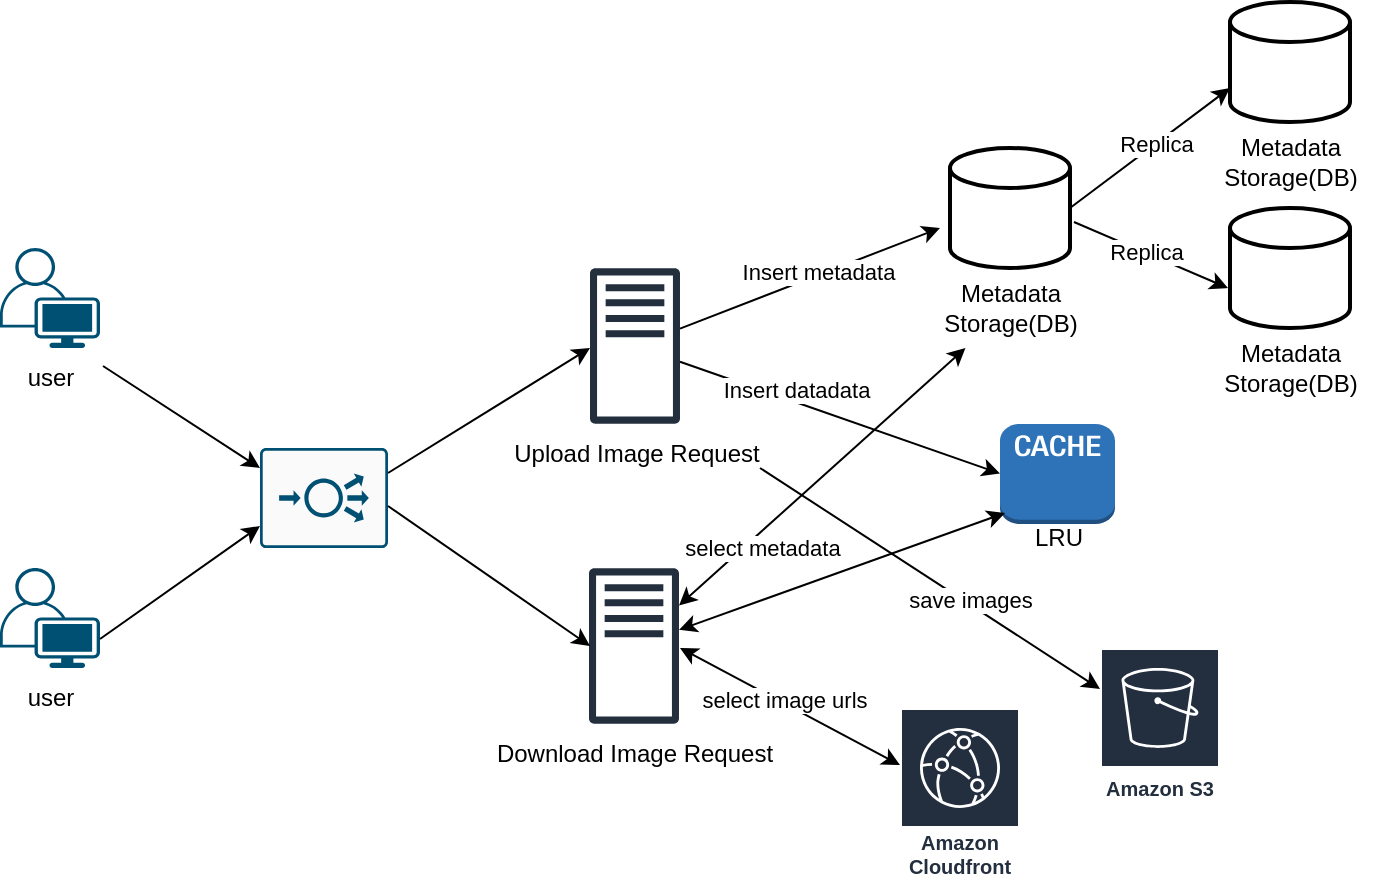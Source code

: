 <mxfile version="24.7.6">
  <diagram name="페이지-1" id="_Jpn-a0KIjrxWkHO4Z-G">
    <mxGraphModel dx="794" dy="589" grid="1" gridSize="10" guides="1" tooltips="1" connect="1" arrows="1" fold="1" page="1" pageScale="1" pageWidth="827" pageHeight="1169" math="0" shadow="0">
      <root>
        <mxCell id="0" />
        <mxCell id="1" parent="0" />
        <mxCell id="I-csYgQDNPIn-90o975r-1" value="" style="points=[[0.35,0,0],[0.98,0.51,0],[1,0.71,0],[0.67,1,0],[0,0.795,0],[0,0.65,0]];verticalLabelPosition=bottom;sketch=0;html=1;verticalAlign=top;aspect=fixed;align=center;pointerEvents=1;shape=mxgraph.cisco19.user;fillColor=#005073;strokeColor=none;" vertex="1" parent="1">
          <mxGeometry x="40" y="190" width="50" height="50" as="geometry" />
        </mxCell>
        <mxCell id="I-csYgQDNPIn-90o975r-2" value="" style="points=[[0.35,0,0],[0.98,0.51,0],[1,0.71,0],[0.67,1,0],[0,0.795,0],[0,0.65,0]];verticalLabelPosition=bottom;sketch=0;html=1;verticalAlign=top;aspect=fixed;align=center;pointerEvents=1;shape=mxgraph.cisco19.user;fillColor=#005073;strokeColor=none;" vertex="1" parent="1">
          <mxGeometry x="40" y="350" width="50" height="50" as="geometry" />
        </mxCell>
        <mxCell id="I-csYgQDNPIn-90o975r-3" value="user" style="text;html=1;align=center;verticalAlign=middle;resizable=0;points=[];autosize=1;strokeColor=none;fillColor=none;" vertex="1" parent="1">
          <mxGeometry x="40" y="240" width="50" height="30" as="geometry" />
        </mxCell>
        <mxCell id="I-csYgQDNPIn-90o975r-4" value="user" style="text;html=1;align=center;verticalAlign=middle;resizable=0;points=[];autosize=1;strokeColor=none;fillColor=none;" vertex="1" parent="1">
          <mxGeometry x="40" y="400" width="50" height="30" as="geometry" />
        </mxCell>
        <mxCell id="I-csYgQDNPIn-90o975r-5" value="" style="sketch=0;outlineConnect=0;fontColor=#232F3E;gradientColor=none;fillColor=#232F3D;strokeColor=none;dashed=0;verticalLabelPosition=bottom;verticalAlign=top;align=center;html=1;fontSize=12;fontStyle=0;aspect=fixed;pointerEvents=1;shape=mxgraph.aws4.traditional_server;" vertex="1" parent="1">
          <mxGeometry x="335" y="200" width="45" height="78" as="geometry" />
        </mxCell>
        <mxCell id="I-csYgQDNPIn-90o975r-7" value="Upload Image Request" style="text;html=1;align=center;verticalAlign=middle;resizable=0;points=[];autosize=1;strokeColor=none;fillColor=none;" vertex="1" parent="1">
          <mxGeometry x="282.5" y="278" width="150" height="30" as="geometry" />
        </mxCell>
        <mxCell id="I-csYgQDNPIn-90o975r-8" value="" style="strokeWidth=2;html=1;shape=mxgraph.flowchart.database;whiteSpace=wrap;" vertex="1" parent="1">
          <mxGeometry x="515" y="140" width="60" height="60" as="geometry" />
        </mxCell>
        <mxCell id="I-csYgQDNPIn-90o975r-9" value="Metadata&lt;div&gt;Storage(DB)&lt;/div&gt;" style="text;html=1;align=center;verticalAlign=middle;resizable=0;points=[];autosize=1;strokeColor=none;fillColor=none;" vertex="1" parent="1">
          <mxGeometry x="500" y="200" width="90" height="40" as="geometry" />
        </mxCell>
        <mxCell id="I-csYgQDNPIn-90o975r-17" value="" style="strokeWidth=2;html=1;shape=mxgraph.flowchart.database;whiteSpace=wrap;" vertex="1" parent="1">
          <mxGeometry x="655" y="67" width="60" height="60" as="geometry" />
        </mxCell>
        <mxCell id="I-csYgQDNPIn-90o975r-18" value="Metadata&lt;div&gt;Storage(DB)&lt;/div&gt;" style="text;html=1;align=center;verticalAlign=middle;resizable=0;points=[];autosize=1;strokeColor=none;fillColor=none;" vertex="1" parent="1">
          <mxGeometry x="640" y="127" width="90" height="40" as="geometry" />
        </mxCell>
        <mxCell id="I-csYgQDNPIn-90o975r-20" value="" style="sketch=0;outlineConnect=0;fontColor=#232F3E;gradientColor=none;fillColor=#232F3D;strokeColor=none;dashed=0;verticalLabelPosition=bottom;verticalAlign=top;align=center;html=1;fontSize=12;fontStyle=0;aspect=fixed;pointerEvents=1;shape=mxgraph.aws4.traditional_server;" vertex="1" parent="1">
          <mxGeometry x="334.5" y="350" width="45" height="78" as="geometry" />
        </mxCell>
        <mxCell id="I-csYgQDNPIn-90o975r-21" value="Download Image Request" style="text;html=1;align=center;verticalAlign=middle;resizable=0;points=[];autosize=1;strokeColor=none;fillColor=none;" vertex="1" parent="1">
          <mxGeometry x="277" y="428" width="160" height="30" as="geometry" />
        </mxCell>
        <mxCell id="I-csYgQDNPIn-90o975r-34" value="" style="endArrow=classic;startArrow=classic;html=1;rounded=0;" edge="1" parent="1" target="I-csYgQDNPIn-90o975r-60">
          <mxGeometry width="50" height="50" relative="1" as="geometry">
            <mxPoint x="380" y="390" as="sourcePoint" />
            <mxPoint x="510" y="381.25" as="targetPoint" />
          </mxGeometry>
        </mxCell>
        <mxCell id="I-csYgQDNPIn-90o975r-35" value="" style="endArrow=classic;startArrow=classic;html=1;rounded=0;" edge="1" parent="1" source="I-csYgQDNPIn-90o975r-20" target="I-csYgQDNPIn-90o975r-9">
          <mxGeometry width="50" height="50" relative="1" as="geometry">
            <mxPoint x="355" y="500" as="sourcePoint" />
            <mxPoint x="515" y="350" as="targetPoint" />
          </mxGeometry>
        </mxCell>
        <mxCell id="I-csYgQDNPIn-90o975r-65" value="select metadata" style="edgeLabel;html=1;align=center;verticalAlign=middle;resizable=0;points=[];" vertex="1" connectable="0" parent="I-csYgQDNPIn-90o975r-35">
          <mxGeometry x="0.168" y="-1" relative="1" as="geometry">
            <mxPoint x="-43" y="45" as="offset" />
          </mxGeometry>
        </mxCell>
        <mxCell id="I-csYgQDNPIn-90o975r-36" value="" style="endArrow=classic;html=1;rounded=0;" edge="1" parent="1" target="I-csYgQDNPIn-90o975r-59">
          <mxGeometry width="50" height="50" relative="1" as="geometry">
            <mxPoint x="420" y="300" as="sourcePoint" />
            <mxPoint x="510" y="364" as="targetPoint" />
          </mxGeometry>
        </mxCell>
        <mxCell id="I-csYgQDNPIn-90o975r-38" value="" style="endArrow=classic;html=1;rounded=0;" edge="1" parent="1" source="I-csYgQDNPIn-90o975r-5">
          <mxGeometry width="50" height="50" relative="1" as="geometry">
            <mxPoint x="460" y="230" as="sourcePoint" />
            <mxPoint x="510" y="180" as="targetPoint" />
          </mxGeometry>
        </mxCell>
        <mxCell id="I-csYgQDNPIn-90o975r-66" value="Insert metadata" style="edgeLabel;html=1;align=center;verticalAlign=middle;resizable=0;points=[];" vertex="1" connectable="0" parent="I-csYgQDNPIn-90o975r-38">
          <mxGeometry x="0.063" y="2" relative="1" as="geometry">
            <mxPoint as="offset" />
          </mxGeometry>
        </mxCell>
        <mxCell id="I-csYgQDNPIn-90o975r-39" value="" style="strokeWidth=2;html=1;shape=mxgraph.flowchart.database;whiteSpace=wrap;" vertex="1" parent="1">
          <mxGeometry x="655" y="170" width="60" height="60" as="geometry" />
        </mxCell>
        <mxCell id="I-csYgQDNPIn-90o975r-40" value="Metadata&lt;div&gt;Storage(DB)&lt;/div&gt;" style="text;html=1;align=center;verticalAlign=middle;resizable=0;points=[];autosize=1;strokeColor=none;fillColor=none;" vertex="1" parent="1">
          <mxGeometry x="640" y="230" width="90" height="40" as="geometry" />
        </mxCell>
        <mxCell id="I-csYgQDNPIn-90o975r-45" value="" style="endArrow=classic;html=1;rounded=0;exitX=1;exitY=0.5;exitDx=0;exitDy=0;exitPerimeter=0;" edge="1" parent="1" source="I-csYgQDNPIn-90o975r-8">
          <mxGeometry width="50" height="50" relative="1" as="geometry">
            <mxPoint x="525" y="160" as="sourcePoint" />
            <mxPoint x="655" y="110" as="targetPoint" />
          </mxGeometry>
        </mxCell>
        <mxCell id="I-csYgQDNPIn-90o975r-48" value="Replica" style="edgeLabel;html=1;align=center;verticalAlign=middle;resizable=0;points=[];" vertex="1" connectable="0" parent="I-csYgQDNPIn-90o975r-45">
          <mxGeometry x="0.056" relative="1" as="geometry">
            <mxPoint as="offset" />
          </mxGeometry>
        </mxCell>
        <mxCell id="I-csYgQDNPIn-90o975r-46" value="" style="endArrow=classic;html=1;rounded=0;entryX=-0.017;entryY=0.667;entryDx=0;entryDy=0;entryPerimeter=0;exitX=1.033;exitY=0.617;exitDx=0;exitDy=0;exitPerimeter=0;" edge="1" parent="1" source="I-csYgQDNPIn-90o975r-8" target="I-csYgQDNPIn-90o975r-39">
          <mxGeometry width="50" height="50" relative="1" as="geometry">
            <mxPoint x="580" y="170" as="sourcePoint" />
            <mxPoint x="665" y="120" as="targetPoint" />
          </mxGeometry>
        </mxCell>
        <mxCell id="I-csYgQDNPIn-90o975r-49" value="Replica" style="edgeLabel;html=1;align=center;verticalAlign=middle;resizable=0;points=[];" vertex="1" connectable="0" parent="I-csYgQDNPIn-90o975r-46">
          <mxGeometry x="-0.078" y="1" relative="1" as="geometry">
            <mxPoint as="offset" />
          </mxGeometry>
        </mxCell>
        <mxCell id="I-csYgQDNPIn-90o975r-52" value="" style="sketch=0;points=[[0.015,0.015,0],[0.985,0.015,0],[0.985,0.985,0],[0.015,0.985,0],[0.25,0,0],[0.5,0,0],[0.75,0,0],[1,0.25,0],[1,0.5,0],[1,0.75,0],[0.75,1,0],[0.5,1,0],[0.25,1,0],[0,0.75,0],[0,0.5,0],[0,0.25,0]];verticalLabelPosition=bottom;html=1;verticalAlign=top;aspect=fixed;align=center;pointerEvents=1;shape=mxgraph.cisco19.rect;prIcon=load_balancer;fillColor=#FAFAFA;strokeColor=#005073;" vertex="1" parent="1">
          <mxGeometry x="170" y="290" width="64" height="50" as="geometry" />
        </mxCell>
        <mxCell id="I-csYgQDNPIn-90o975r-53" value="" style="endArrow=classic;html=1;rounded=0;exitX=1.03;exitY=0.3;exitDx=0;exitDy=0;exitPerimeter=0;" edge="1" parent="1" source="I-csYgQDNPIn-90o975r-3">
          <mxGeometry width="50" height="50" relative="1" as="geometry">
            <mxPoint x="120" y="350" as="sourcePoint" />
            <mxPoint x="170" y="300" as="targetPoint" />
          </mxGeometry>
        </mxCell>
        <mxCell id="I-csYgQDNPIn-90o975r-54" value="" style="endArrow=classic;html=1;rounded=0;exitX=1;exitY=0.5;exitDx=0;exitDy=0;exitPerimeter=0;" edge="1" parent="1">
          <mxGeometry width="50" height="50" relative="1" as="geometry">
            <mxPoint x="234" y="319" as="sourcePoint" />
            <mxPoint x="335" y="389" as="targetPoint" />
          </mxGeometry>
        </mxCell>
        <mxCell id="I-csYgQDNPIn-90o975r-55" value="" style="endArrow=classic;html=1;rounded=0;exitX=1;exitY=0.25;exitDx=0;exitDy=0;exitPerimeter=0;" edge="1" parent="1" source="I-csYgQDNPIn-90o975r-52">
          <mxGeometry width="50" height="50" relative="1" as="geometry">
            <mxPoint x="285" y="290" as="sourcePoint" />
            <mxPoint x="335" y="240" as="targetPoint" />
          </mxGeometry>
        </mxCell>
        <mxCell id="I-csYgQDNPIn-90o975r-56" value="" style="endArrow=classic;html=1;rounded=0;exitX=1;exitY=0.71;exitDx=0;exitDy=0;exitPerimeter=0;" edge="1" parent="1" source="I-csYgQDNPIn-90o975r-2">
          <mxGeometry width="50" height="50" relative="1" as="geometry">
            <mxPoint x="92" y="278" as="sourcePoint" />
            <mxPoint x="170" y="329" as="targetPoint" />
          </mxGeometry>
        </mxCell>
        <mxCell id="I-csYgQDNPIn-90o975r-59" value="Amazon S3" style="sketch=0;outlineConnect=0;fontColor=#232F3E;gradientColor=none;strokeColor=#ffffff;fillColor=#232F3E;dashed=0;verticalLabelPosition=middle;verticalAlign=bottom;align=center;html=1;whiteSpace=wrap;fontSize=10;fontStyle=1;spacing=3;shape=mxgraph.aws4.productIcon;prIcon=mxgraph.aws4.s3;" vertex="1" parent="1">
          <mxGeometry x="590" y="390" width="60" height="80" as="geometry" />
        </mxCell>
        <mxCell id="I-csYgQDNPIn-90o975r-60" value="Amazon Cloudfront" style="sketch=0;outlineConnect=0;fontColor=#232F3E;gradientColor=none;strokeColor=#ffffff;fillColor=#232F3E;dashed=0;verticalLabelPosition=middle;verticalAlign=bottom;align=center;html=1;whiteSpace=wrap;fontSize=10;fontStyle=1;spacing=3;shape=mxgraph.aws4.productIcon;prIcon=mxgraph.aws4.cloudfront;" vertex="1" parent="1">
          <mxGeometry x="490" y="420" width="60" height="89" as="geometry" />
        </mxCell>
        <mxCell id="I-csYgQDNPIn-90o975r-62" value="" style="outlineConnect=0;dashed=0;verticalLabelPosition=bottom;verticalAlign=top;align=center;html=1;shape=mxgraph.aws3.cache_node;fillColor=#2E73B8;gradientColor=none;" vertex="1" parent="1">
          <mxGeometry x="540" y="278" width="57.5" height="50" as="geometry" />
        </mxCell>
        <mxCell id="I-csYgQDNPIn-90o975r-63" value="" style="endArrow=classic;html=1;rounded=0;" edge="1" parent="1" source="I-csYgQDNPIn-90o975r-5">
          <mxGeometry width="50" height="50" relative="1" as="geometry">
            <mxPoint x="450" y="390.0" as="sourcePoint" />
            <mxPoint x="540" y="302.8" as="targetPoint" />
          </mxGeometry>
        </mxCell>
        <mxCell id="I-csYgQDNPIn-90o975r-67" value="Insert datadata" style="edgeLabel;html=1;align=center;verticalAlign=middle;resizable=0;points=[];" vertex="1" connectable="0" parent="I-csYgQDNPIn-90o975r-63">
          <mxGeometry x="-0.453" y="2" relative="1" as="geometry">
            <mxPoint x="13" as="offset" />
          </mxGeometry>
        </mxCell>
        <mxCell id="I-csYgQDNPIn-90o975r-64" value="" style="endArrow=classic;startArrow=classic;html=1;rounded=0;" edge="1" parent="1" source="I-csYgQDNPIn-90o975r-20">
          <mxGeometry width="50" height="50" relative="1" as="geometry">
            <mxPoint x="432.5" y="263.5" as="sourcePoint" />
            <mxPoint x="542.5" y="322.5" as="targetPoint" />
          </mxGeometry>
        </mxCell>
        <mxCell id="I-csYgQDNPIn-90o975r-68" value="select image urls" style="edgeLabel;html=1;align=center;verticalAlign=middle;resizable=0;points=[];" vertex="1" connectable="0" parent="1">
          <mxGeometry x="437.002" y="410.003" as="geometry">
            <mxPoint x="-5" y="6" as="offset" />
          </mxGeometry>
        </mxCell>
        <mxCell id="I-csYgQDNPIn-90o975r-69" value="save images" style="edgeLabel;html=1;align=center;verticalAlign=middle;resizable=0;points=[];" vertex="1" connectable="0" parent="1">
          <mxGeometry x="530.002" y="360.003" as="geometry">
            <mxPoint x="-5" y="6" as="offset" />
          </mxGeometry>
        </mxCell>
        <mxCell id="I-csYgQDNPIn-90o975r-70" value="LRU" style="text;html=1;align=center;verticalAlign=middle;resizable=0;points=[];autosize=1;strokeColor=none;fillColor=none;" vertex="1" parent="1">
          <mxGeometry x="543.75" y="320" width="50" height="30" as="geometry" />
        </mxCell>
      </root>
    </mxGraphModel>
  </diagram>
</mxfile>
